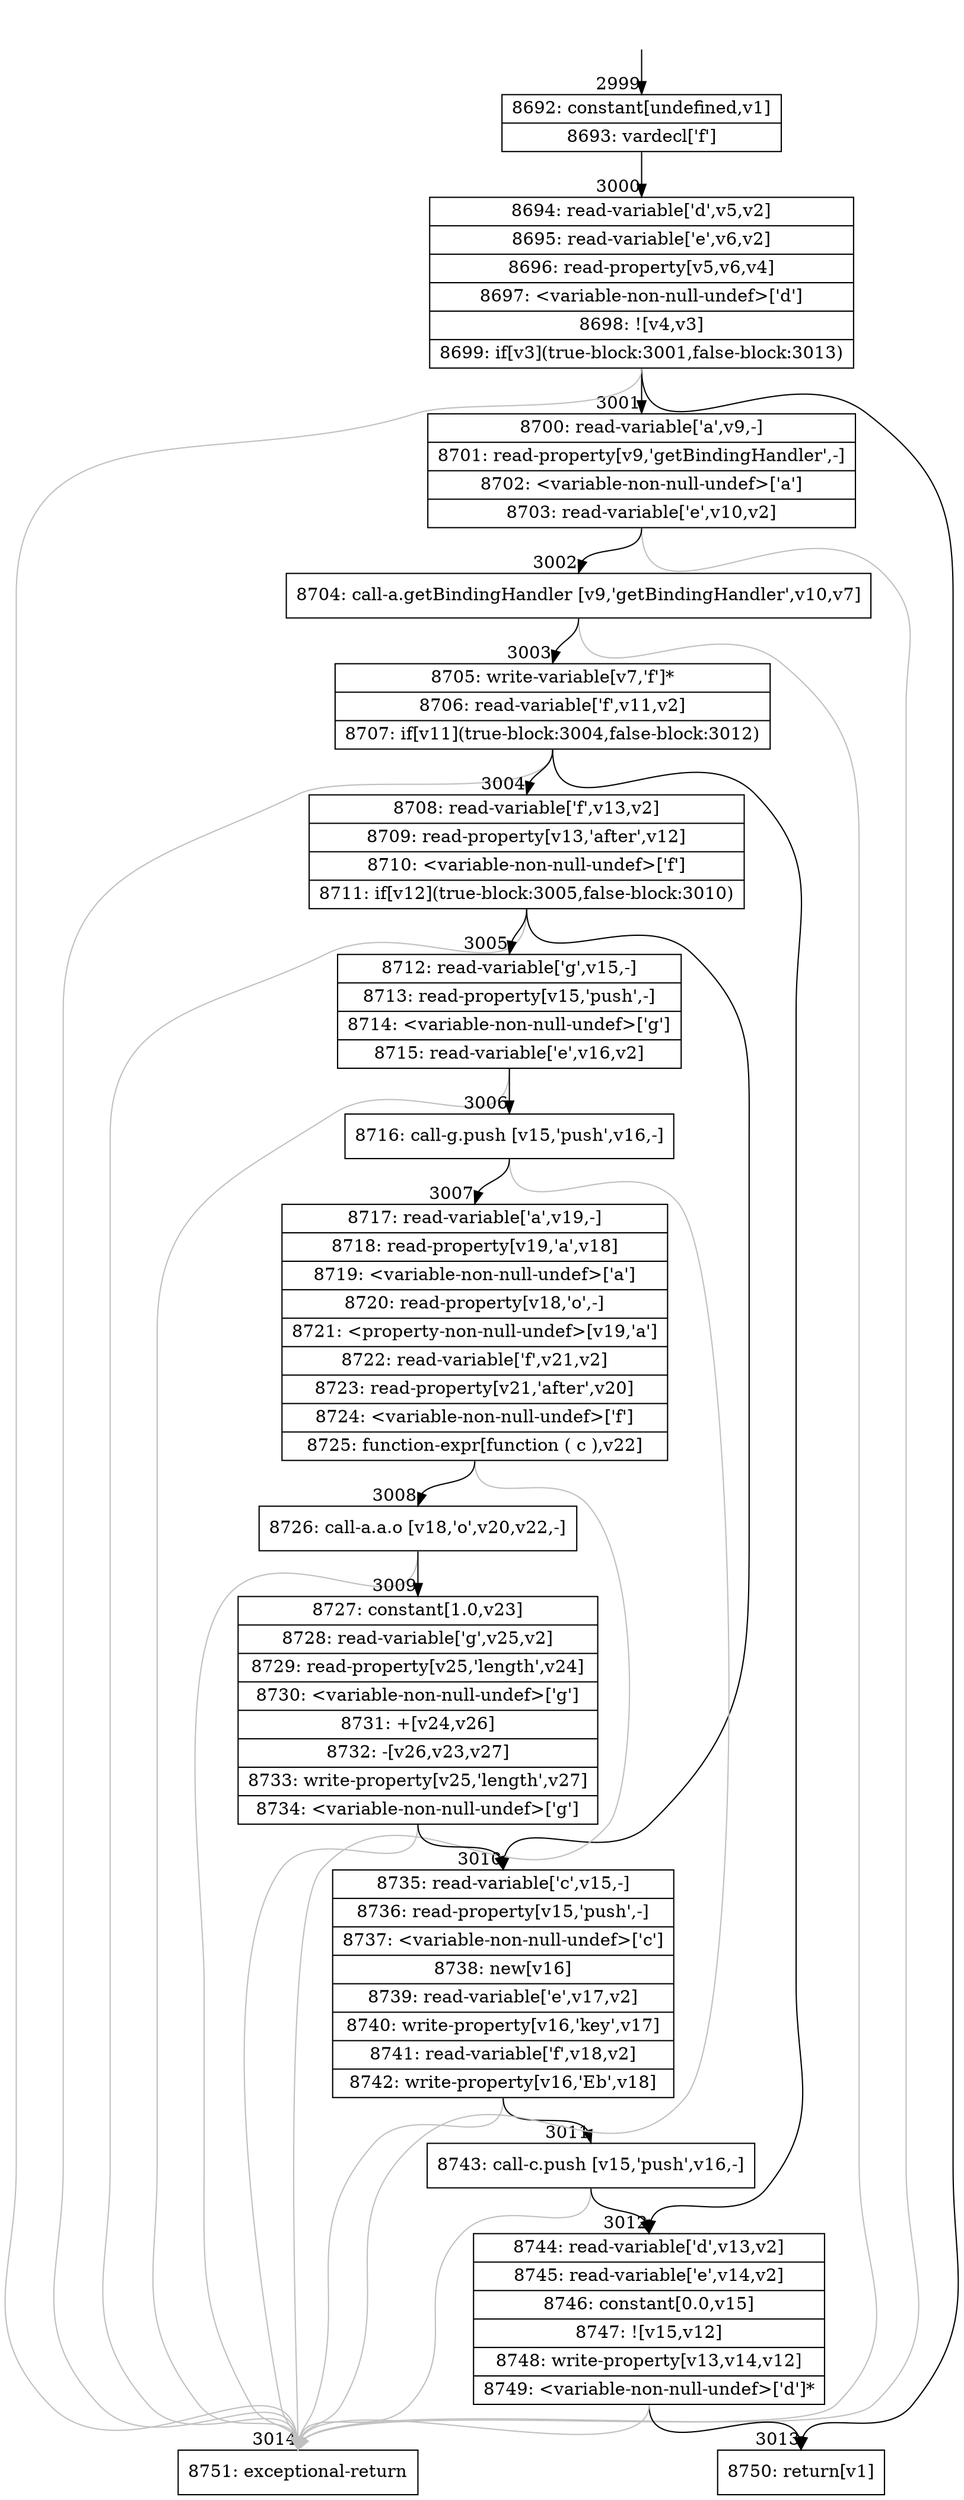 digraph {
rankdir="TD"
BB_entry244[shape=none,label=""];
BB_entry244 -> BB2999 [tailport=s, headport=n, headlabel="    2999"]
BB2999 [shape=record label="{8692: constant[undefined,v1]|8693: vardecl['f']}" ] 
BB2999 -> BB3000 [tailport=s, headport=n, headlabel="      3000"]
BB3000 [shape=record label="{8694: read-variable['d',v5,v2]|8695: read-variable['e',v6,v2]|8696: read-property[v5,v6,v4]|8697: \<variable-non-null-undef\>['d']|8698: ![v4,v3]|8699: if[v3](true-block:3001,false-block:3013)}" ] 
BB3000 -> BB3001 [tailport=s, headport=n, headlabel="      3001"]
BB3000 -> BB3013 [tailport=s, headport=n, headlabel="      3013"]
BB3000 -> BB3014 [tailport=s, headport=n, color=gray, headlabel="      3014"]
BB3001 [shape=record label="{8700: read-variable['a',v9,-]|8701: read-property[v9,'getBindingHandler',-]|8702: \<variable-non-null-undef\>['a']|8703: read-variable['e',v10,v2]}" ] 
BB3001 -> BB3002 [tailport=s, headport=n, headlabel="      3002"]
BB3001 -> BB3014 [tailport=s, headport=n, color=gray]
BB3002 [shape=record label="{8704: call-a.getBindingHandler [v9,'getBindingHandler',v10,v7]}" ] 
BB3002 -> BB3003 [tailport=s, headport=n, headlabel="      3003"]
BB3002 -> BB3014 [tailport=s, headport=n, color=gray]
BB3003 [shape=record label="{8705: write-variable[v7,'f']*|8706: read-variable['f',v11,v2]|8707: if[v11](true-block:3004,false-block:3012)}" ] 
BB3003 -> BB3012 [tailport=s, headport=n, headlabel="      3012"]
BB3003 -> BB3004 [tailport=s, headport=n, headlabel="      3004"]
BB3003 -> BB3014 [tailport=s, headport=n, color=gray]
BB3004 [shape=record label="{8708: read-variable['f',v13,v2]|8709: read-property[v13,'after',v12]|8710: \<variable-non-null-undef\>['f']|8711: if[v12](true-block:3005,false-block:3010)}" ] 
BB3004 -> BB3010 [tailport=s, headport=n, headlabel="      3010"]
BB3004 -> BB3005 [tailport=s, headport=n, headlabel="      3005"]
BB3004 -> BB3014 [tailport=s, headport=n, color=gray]
BB3005 [shape=record label="{8712: read-variable['g',v15,-]|8713: read-property[v15,'push',-]|8714: \<variable-non-null-undef\>['g']|8715: read-variable['e',v16,v2]}" ] 
BB3005 -> BB3006 [tailport=s, headport=n, headlabel="      3006"]
BB3005 -> BB3014 [tailport=s, headport=n, color=gray]
BB3006 [shape=record label="{8716: call-g.push [v15,'push',v16,-]}" ] 
BB3006 -> BB3007 [tailport=s, headport=n, headlabel="      3007"]
BB3006 -> BB3014 [tailport=s, headport=n, color=gray]
BB3007 [shape=record label="{8717: read-variable['a',v19,-]|8718: read-property[v19,'a',v18]|8719: \<variable-non-null-undef\>['a']|8720: read-property[v18,'o',-]|8721: \<property-non-null-undef\>[v19,'a']|8722: read-variable['f',v21,v2]|8723: read-property[v21,'after',v20]|8724: \<variable-non-null-undef\>['f']|8725: function-expr[function ( c ),v22]}" ] 
BB3007 -> BB3008 [tailport=s, headport=n, headlabel="      3008"]
BB3007 -> BB3014 [tailport=s, headport=n, color=gray]
BB3008 [shape=record label="{8726: call-a.a.o [v18,'o',v20,v22,-]}" ] 
BB3008 -> BB3009 [tailport=s, headport=n, headlabel="      3009"]
BB3008 -> BB3014 [tailport=s, headport=n, color=gray]
BB3009 [shape=record label="{8727: constant[1.0,v23]|8728: read-variable['g',v25,v2]|8729: read-property[v25,'length',v24]|8730: \<variable-non-null-undef\>['g']|8731: +[v24,v26]|8732: -[v26,v23,v27]|8733: write-property[v25,'length',v27]|8734: \<variable-non-null-undef\>['g']}" ] 
BB3009 -> BB3010 [tailport=s, headport=n]
BB3009 -> BB3014 [tailport=s, headport=n, color=gray]
BB3010 [shape=record label="{8735: read-variable['c',v15,-]|8736: read-property[v15,'push',-]|8737: \<variable-non-null-undef\>['c']|8738: new[v16]|8739: read-variable['e',v17,v2]|8740: write-property[v16,'key',v17]|8741: read-variable['f',v18,v2]|8742: write-property[v16,'Eb',v18]}" ] 
BB3010 -> BB3011 [tailport=s, headport=n, headlabel="      3011"]
BB3010 -> BB3014 [tailport=s, headport=n, color=gray]
BB3011 [shape=record label="{8743: call-c.push [v15,'push',v16,-]}" ] 
BB3011 -> BB3012 [tailport=s, headport=n]
BB3011 -> BB3014 [tailport=s, headport=n, color=gray]
BB3012 [shape=record label="{8744: read-variable['d',v13,v2]|8745: read-variable['e',v14,v2]|8746: constant[0.0,v15]|8747: ![v15,v12]|8748: write-property[v13,v14,v12]|8749: \<variable-non-null-undef\>['d']*}" ] 
BB3012 -> BB3013 [tailport=s, headport=n]
BB3012 -> BB3014 [tailport=s, headport=n, color=gray]
BB3013 [shape=record label="{8750: return[v1]}" ] 
BB3014 [shape=record label="{8751: exceptional-return}" ] 
}
